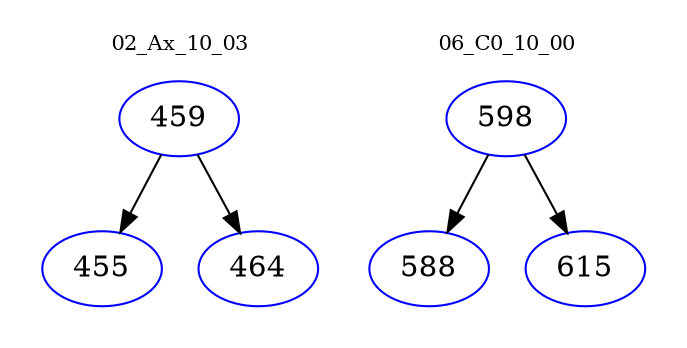 digraph{
subgraph cluster_0 {
color = white
label = "02_Ax_10_03";
fontsize=10;
T0_459 [label="459", color="blue"]
T0_459 -> T0_455 [color="black"]
T0_455 [label="455", color="blue"]
T0_459 -> T0_464 [color="black"]
T0_464 [label="464", color="blue"]
}
subgraph cluster_1 {
color = white
label = "06_C0_10_00";
fontsize=10;
T1_598 [label="598", color="blue"]
T1_598 -> T1_588 [color="black"]
T1_588 [label="588", color="blue"]
T1_598 -> T1_615 [color="black"]
T1_615 [label="615", color="blue"]
}
}
